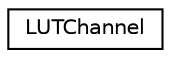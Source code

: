 digraph "Graphical Class Hierarchy"
{
 // INTERACTIVE_SVG=YES
  edge [fontname="Helvetica",fontsize="10",labelfontname="Helvetica",labelfontsize="10"];
  node [fontname="Helvetica",fontsize="10",shape=record];
  rankdir="LR";
  Node1 [label="LUTChannel",height=0.2,width=0.4,color="black", fillcolor="white", style="filled",URL="$d3/d66/class_l_u_t_channel.html",tooltip="A text and color-label for a channel used in the LUT3D class. "];
}
